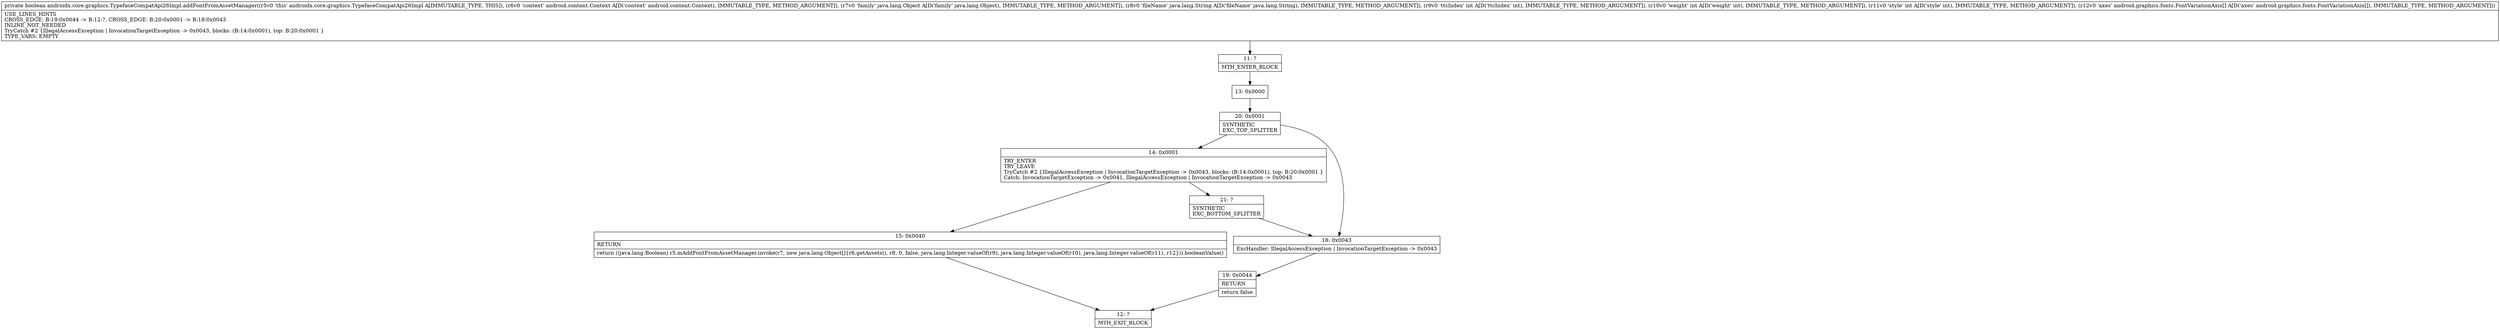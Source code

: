 digraph "CFG forandroidx.core.graphics.TypefaceCompatApi26Impl.addFontFromAssetManager(Landroid\/content\/Context;Ljava\/lang\/Object;Ljava\/lang\/String;III[Landroid\/graphics\/fonts\/FontVariationAxis;)Z" {
Node_11 [shape=record,label="{11\:\ ?|MTH_ENTER_BLOCK\l}"];
Node_13 [shape=record,label="{13\:\ 0x0000}"];
Node_20 [shape=record,label="{20\:\ 0x0001|SYNTHETIC\lEXC_TOP_SPLITTER\l}"];
Node_14 [shape=record,label="{14\:\ 0x0001|TRY_ENTER\lTRY_LEAVE\lTryCatch #2 \{IllegalAccessException \| InvocationTargetException \-\> 0x0043, blocks: (B:14:0x0001), top: B:20:0x0001 \}\lCatch: InvocationTargetException \-\> 0x0041, IllegalAccessException \| InvocationTargetException \-\> 0x0043\l}"];
Node_15 [shape=record,label="{15\:\ 0x0040|RETURN\l|return ((java.lang.Boolean) r5.mAddFontFromAssetManager.invoke(r7, new java.lang.Object[]\{r6.getAssets(), r8, 0, false, java.lang.Integer.valueOf(r9), java.lang.Integer.valueOf(r10), java.lang.Integer.valueOf(r11), r12\})).booleanValue()\l}"];
Node_12 [shape=record,label="{12\:\ ?|MTH_EXIT_BLOCK\l}"];
Node_21 [shape=record,label="{21\:\ ?|SYNTHETIC\lEXC_BOTTOM_SPLITTER\l}"];
Node_18 [shape=record,label="{18\:\ 0x0043|ExcHandler: IllegalAccessException \| InvocationTargetException \-\> 0x0043\l}"];
Node_19 [shape=record,label="{19\:\ 0x0044|RETURN\l|return false\l}"];
MethodNode[shape=record,label="{private boolean androidx.core.graphics.TypefaceCompatApi26Impl.addFontFromAssetManager((r5v0 'this' androidx.core.graphics.TypefaceCompatApi26Impl A[IMMUTABLE_TYPE, THIS]), (r6v0 'context' android.content.Context A[D('context' android.content.Context), IMMUTABLE_TYPE, METHOD_ARGUMENT]), (r7v0 'family' java.lang.Object A[D('family' java.lang.Object), IMMUTABLE_TYPE, METHOD_ARGUMENT]), (r8v0 'fileName' java.lang.String A[D('fileName' java.lang.String), IMMUTABLE_TYPE, METHOD_ARGUMENT]), (r9v0 'ttcIndex' int A[D('ttcIndex' int), IMMUTABLE_TYPE, METHOD_ARGUMENT]), (r10v0 'weight' int A[D('weight' int), IMMUTABLE_TYPE, METHOD_ARGUMENT]), (r11v0 'style' int A[D('style' int), IMMUTABLE_TYPE, METHOD_ARGUMENT]), (r12v0 'axes' android.graphics.fonts.FontVariationAxis[] A[D('axes' android.graphics.fonts.FontVariationAxis[]), IMMUTABLE_TYPE, METHOD_ARGUMENT]))  | USE_LINES_HINTS\lCROSS_EDGE: B:19:0x0044 \-\> B:12:?, CROSS_EDGE: B:20:0x0001 \-\> B:18:0x0043\lINLINE_NOT_NEEDED\lTryCatch #2 \{IllegalAccessException \| InvocationTargetException \-\> 0x0043, blocks: (B:14:0x0001), top: B:20:0x0001 \}\lTYPE_VARS: EMPTY\l}"];
MethodNode -> Node_11;Node_11 -> Node_13;
Node_13 -> Node_20;
Node_20 -> Node_14;
Node_20 -> Node_18;
Node_14 -> Node_15;
Node_14 -> Node_21;
Node_15 -> Node_12;
Node_21 -> Node_18;
Node_18 -> Node_19;
Node_19 -> Node_12;
}

